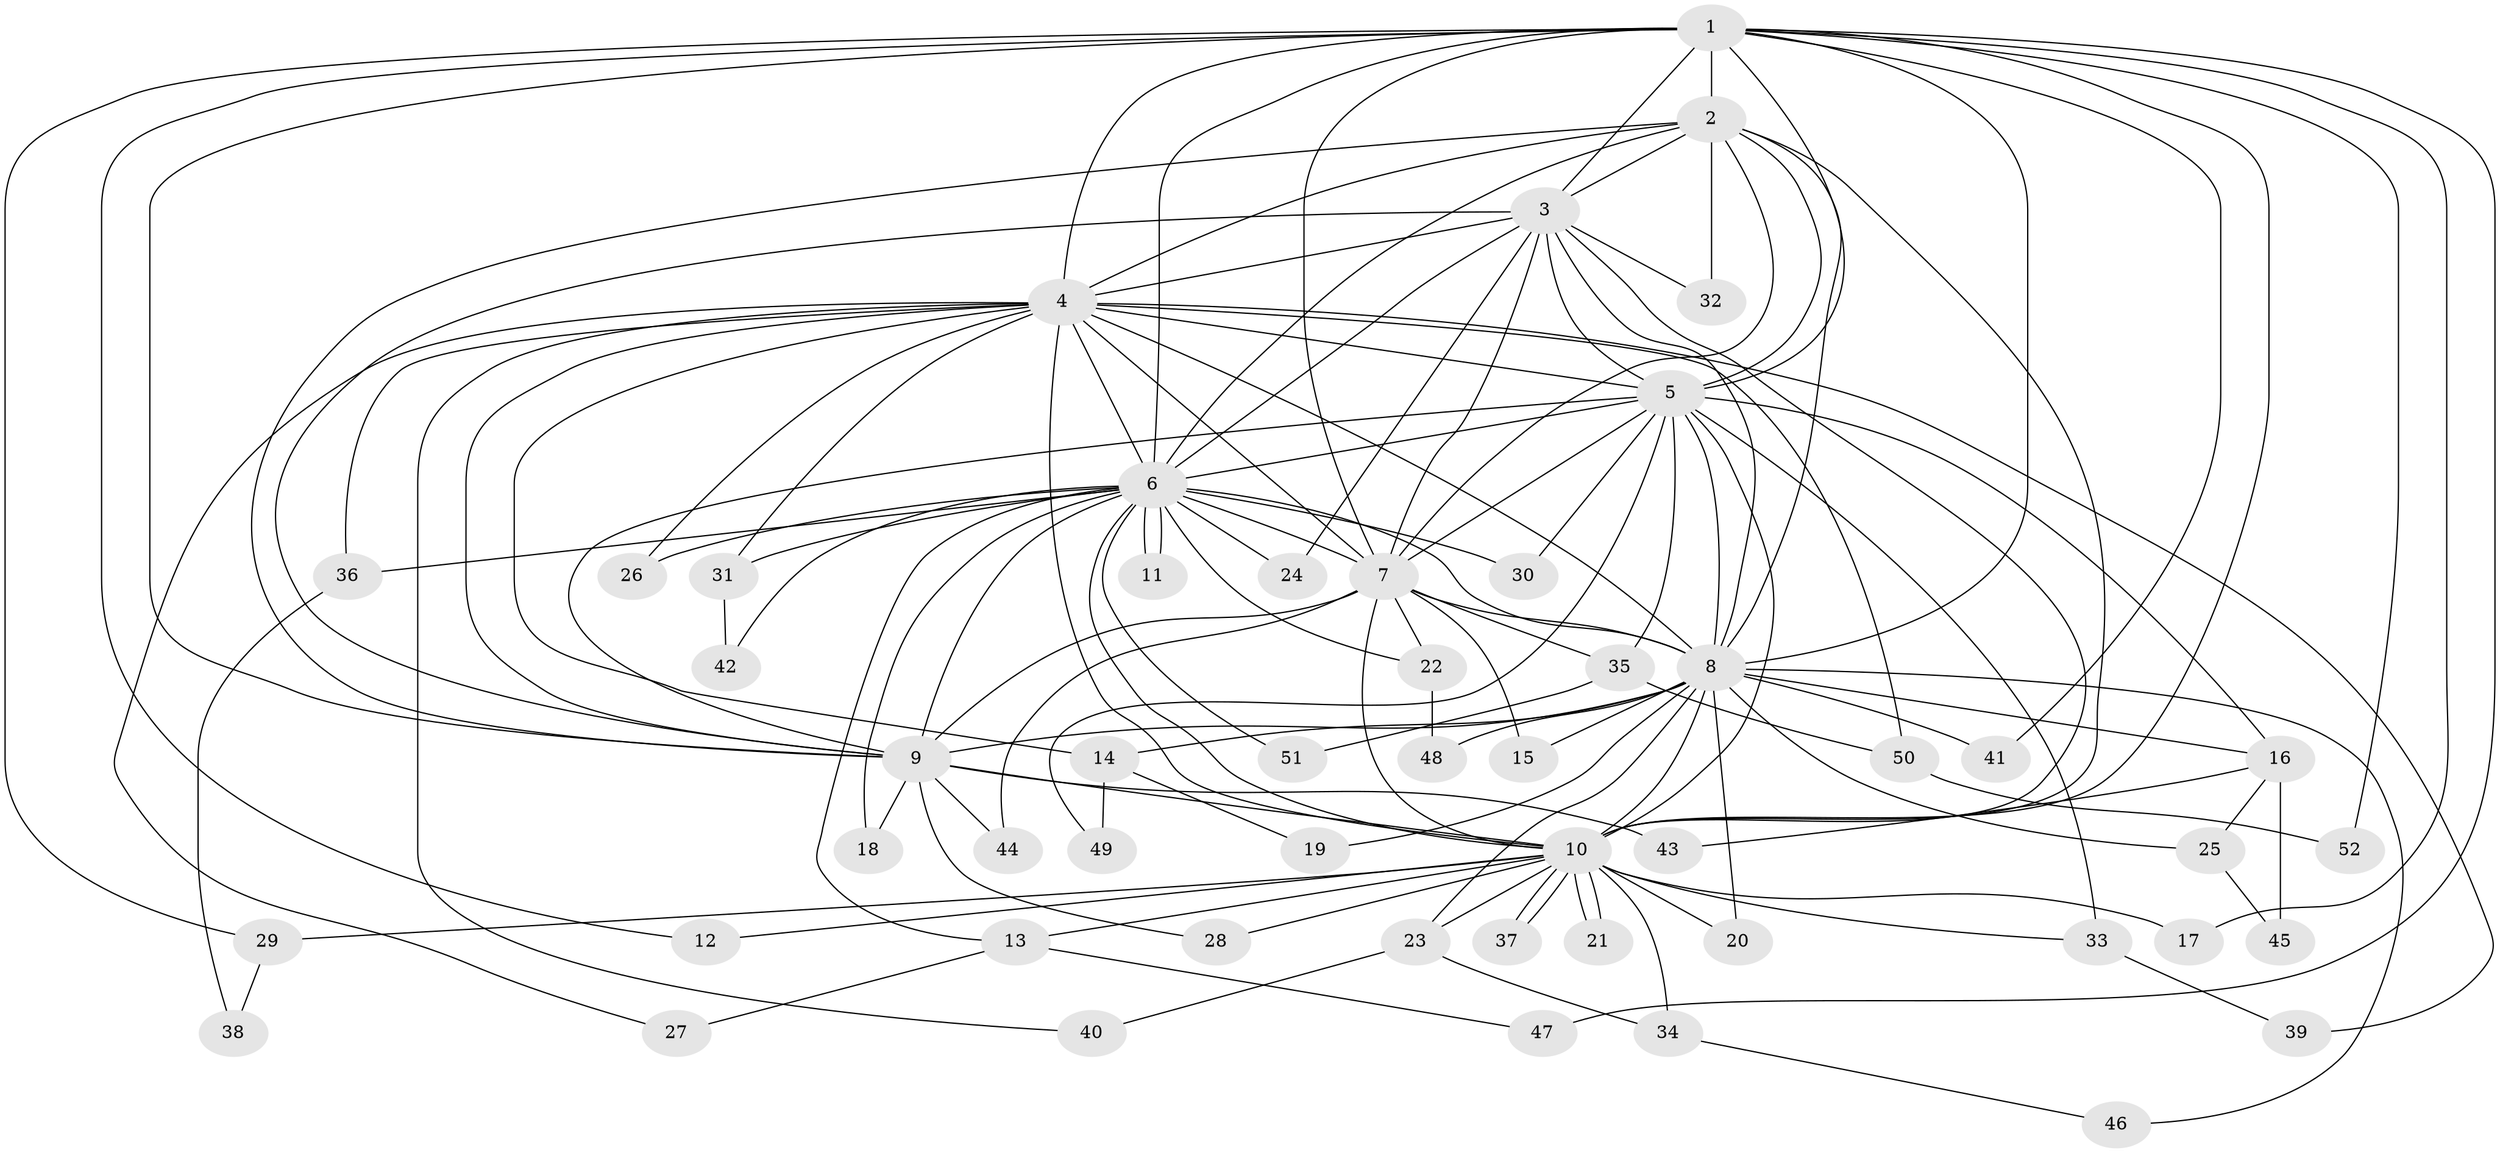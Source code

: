 // Generated by graph-tools (version 1.1) at 2025/14/03/09/25 04:14:16]
// undirected, 52 vertices, 129 edges
graph export_dot {
graph [start="1"]
  node [color=gray90,style=filled];
  1;
  2;
  3;
  4;
  5;
  6;
  7;
  8;
  9;
  10;
  11;
  12;
  13;
  14;
  15;
  16;
  17;
  18;
  19;
  20;
  21;
  22;
  23;
  24;
  25;
  26;
  27;
  28;
  29;
  30;
  31;
  32;
  33;
  34;
  35;
  36;
  37;
  38;
  39;
  40;
  41;
  42;
  43;
  44;
  45;
  46;
  47;
  48;
  49;
  50;
  51;
  52;
  1 -- 2;
  1 -- 3;
  1 -- 4;
  1 -- 5;
  1 -- 6;
  1 -- 7;
  1 -- 8;
  1 -- 9;
  1 -- 10;
  1 -- 12;
  1 -- 17;
  1 -- 29;
  1 -- 41;
  1 -- 47;
  1 -- 52;
  2 -- 3;
  2 -- 4;
  2 -- 5;
  2 -- 6;
  2 -- 7;
  2 -- 8;
  2 -- 9;
  2 -- 10;
  2 -- 32;
  3 -- 4;
  3 -- 5;
  3 -- 6;
  3 -- 7;
  3 -- 8;
  3 -- 9;
  3 -- 10;
  3 -- 24;
  3 -- 32;
  4 -- 5;
  4 -- 6;
  4 -- 7;
  4 -- 8;
  4 -- 9;
  4 -- 10;
  4 -- 14;
  4 -- 26;
  4 -- 27;
  4 -- 31;
  4 -- 36;
  4 -- 39;
  4 -- 40;
  4 -- 50;
  5 -- 6;
  5 -- 7;
  5 -- 8;
  5 -- 9;
  5 -- 10;
  5 -- 16;
  5 -- 30;
  5 -- 33;
  5 -- 35;
  5 -- 49;
  6 -- 7;
  6 -- 8;
  6 -- 9;
  6 -- 10;
  6 -- 11;
  6 -- 11;
  6 -- 13;
  6 -- 18;
  6 -- 22;
  6 -- 24;
  6 -- 26;
  6 -- 30;
  6 -- 31;
  6 -- 36;
  6 -- 42;
  6 -- 51;
  7 -- 8;
  7 -- 9;
  7 -- 10;
  7 -- 15;
  7 -- 22;
  7 -- 35;
  7 -- 44;
  8 -- 9;
  8 -- 10;
  8 -- 14;
  8 -- 15;
  8 -- 16;
  8 -- 19;
  8 -- 20;
  8 -- 23;
  8 -- 25;
  8 -- 41;
  8 -- 46;
  8 -- 48;
  9 -- 10;
  9 -- 18;
  9 -- 28;
  9 -- 43;
  9 -- 44;
  10 -- 12;
  10 -- 13;
  10 -- 17;
  10 -- 20;
  10 -- 21;
  10 -- 21;
  10 -- 23;
  10 -- 28;
  10 -- 29;
  10 -- 33;
  10 -- 34;
  10 -- 37;
  10 -- 37;
  13 -- 27;
  13 -- 47;
  14 -- 19;
  14 -- 49;
  16 -- 25;
  16 -- 43;
  16 -- 45;
  22 -- 48;
  23 -- 34;
  23 -- 40;
  25 -- 45;
  29 -- 38;
  31 -- 42;
  33 -- 39;
  34 -- 46;
  35 -- 50;
  35 -- 51;
  36 -- 38;
  50 -- 52;
}
